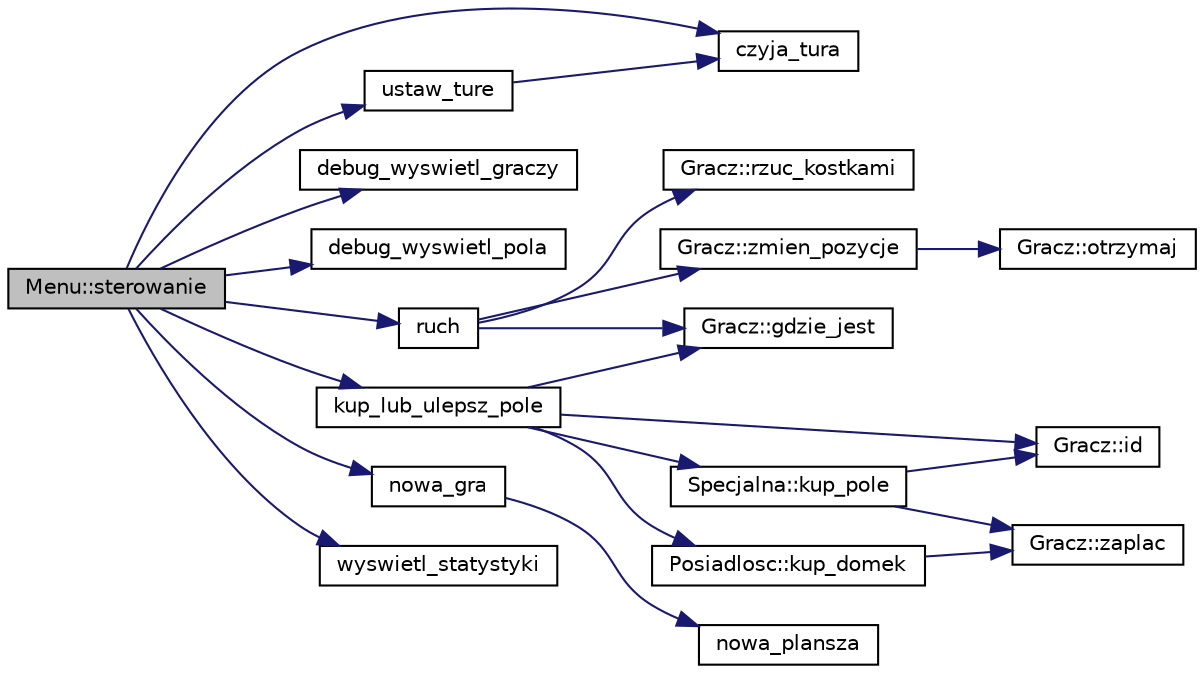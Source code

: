 digraph "Menu::sterowanie"
{
 // LATEX_PDF_SIZE
  edge [fontname="Helvetica",fontsize="10",labelfontname="Helvetica",labelfontsize="10"];
  node [fontname="Helvetica",fontsize="10",shape=record];
  rankdir="LR";
  Node1 [label="Menu::sterowanie",height=0.2,width=0.4,color="black", fillcolor="grey75", style="filled", fontcolor="black",tooltip="obsluguje sterowanie grą"];
  Node1 -> Node2 [color="midnightblue",fontsize="10",style="solid",fontname="Helvetica"];
  Node2 [label="czyja_tura",height=0.2,width=0.4,color="black", fillcolor="white", style="filled",URL="$funkcje_8cpp.html#aad3740b86a4266978288aafec74dffb8",tooltip="zwraca identyfikator gracza, który ma turę"];
  Node1 -> Node3 [color="midnightblue",fontsize="10",style="solid",fontname="Helvetica"];
  Node3 [label="debug_wyswietl_graczy",height=0.2,width=0.4,color="black", fillcolor="white", style="filled",URL="$funkcje_8cpp.html#a6c5dcb0a1f5377d9dca7485b7656a650",tooltip="(DEBUG) wyświetla statystyki graczy w konsoli"];
  Node1 -> Node4 [color="midnightblue",fontsize="10",style="solid",fontname="Helvetica"];
  Node4 [label="debug_wyswietl_pola",height=0.2,width=0.4,color="black", fillcolor="white", style="filled",URL="$funkcje_8cpp.html#aff901c8ca46e154c08af4be938348a4e",tooltip="(DEBUG) wyświetla parametry pól w konsoli"];
  Node1 -> Node5 [color="midnightblue",fontsize="10",style="solid",fontname="Helvetica"];
  Node5 [label="kup_lub_ulepsz_pole",height=0.2,width=0.4,color="black", fillcolor="white", style="filled",URL="$funkcje_8cpp.html#a151549d2ec4f2ccde96af85cbbc33669",tooltip="kupuje lub ulepsza pole"];
  Node5 -> Node6 [color="midnightblue",fontsize="10",style="solid",fontname="Helvetica"];
  Node6 [label="Gracz::gdzie_jest",height=0.2,width=0.4,color="black", fillcolor="white", style="filled",URL="$class_gracz.html#afdc9d50cee093657a5e1739897221efe",tooltip="zwraca pozycje na ktorej znajduje sie gracz"];
  Node5 -> Node7 [color="midnightblue",fontsize="10",style="solid",fontname="Helvetica"];
  Node7 [label="Gracz::id",height=0.2,width=0.4,color="black", fillcolor="white", style="filled",URL="$class_gracz.html#a858548ee9ace1ac7acc8a744a34420f8",tooltip="zwraca identyfikator gracza"];
  Node5 -> Node8 [color="midnightblue",fontsize="10",style="solid",fontname="Helvetica"];
  Node8 [label="Posiadlosc::kup_domek",height=0.2,width=0.4,color="black", fillcolor="white", style="filled",URL="$class_posiadlosc.html#a4751faea37ac76af6db2278bae58bdb4",tooltip="kupuje domek na polu"];
  Node8 -> Node9 [color="midnightblue",fontsize="10",style="solid",fontname="Helvetica"];
  Node9 [label="Gracz::zaplac",height=0.2,width=0.4,color="black", fillcolor="white", style="filled",URL="$class_gracz.html#a18b1e1c55fe64c923060f8d627884002",tooltip="gracz placi podana kwote do banku"];
  Node5 -> Node10 [color="midnightblue",fontsize="10",style="solid",fontname="Helvetica"];
  Node10 [label="Specjalna::kup_pole",height=0.2,width=0.4,color="black", fillcolor="white", style="filled",URL="$class_specjalna.html#a23940b15662794ce9b7a2d49bb2a6e2a",tooltip="sprzedaje pole graczowi"];
  Node10 -> Node7 [color="midnightblue",fontsize="10",style="solid",fontname="Helvetica"];
  Node10 -> Node9 [color="midnightblue",fontsize="10",style="solid",fontname="Helvetica"];
  Node1 -> Node11 [color="midnightblue",fontsize="10",style="solid",fontname="Helvetica"];
  Node11 [label="nowa_gra",height=0.2,width=0.4,color="black", fillcolor="white", style="filled",URL="$funkcje_8cpp.html#aacdd8db249aaae4d90457f4ab5b0ac8d",tooltip="tworzy nową grę"];
  Node11 -> Node12 [color="midnightblue",fontsize="10",style="solid",fontname="Helvetica"];
  Node12 [label="nowa_plansza",height=0.2,width=0.4,color="black", fillcolor="white", style="filled",URL="$funkcje_8cpp.html#a1ac3c8d2a2c3263aa1de332344622625",tooltip="tworzy nową planszę, wczytując ją z pliku .txt"];
  Node1 -> Node13 [color="midnightblue",fontsize="10",style="solid",fontname="Helvetica"];
  Node13 [label="ruch",height=0.2,width=0.4,color="black", fillcolor="white", style="filled",URL="$funkcje_8cpp.html#a7d91e89f12034613f087bae2cfc11bc8",tooltip="funkcja odpowiadająca za ruch gracza w jego turze"];
  Node13 -> Node6 [color="midnightblue",fontsize="10",style="solid",fontname="Helvetica"];
  Node13 -> Node14 [color="midnightblue",fontsize="10",style="solid",fontname="Helvetica"];
  Node14 [label="Gracz::rzuc_kostkami",height=0.2,width=0.4,color="black", fillcolor="white", style="filled",URL="$class_gracz.html#a9f5ee97ace374124b736081d70140c54",tooltip="zwraca liczbe wyrzucona przez gracza(2-12)"];
  Node13 -> Node15 [color="midnightblue",fontsize="10",style="solid",fontname="Helvetica"];
  Node15 [label="Gracz::zmien_pozycje",height=0.2,width=0.4,color="black", fillcolor="white", style="filled",URL="$class_gracz.html#ae82af23c4fc8f34ed844cd0d95579374",tooltip="zmienia pozycje gracza o podana odleglosc"];
  Node15 -> Node16 [color="midnightblue",fontsize="10",style="solid",fontname="Helvetica"];
  Node16 [label="Gracz::otrzymaj",height=0.2,width=0.4,color="black", fillcolor="white", style="filled",URL="$class_gracz.html#adc70b43039dcdfe80daf97e4fae8f994",tooltip="gracz otrzymuje podana kwote od banku"];
  Node1 -> Node17 [color="midnightblue",fontsize="10",style="solid",fontname="Helvetica"];
  Node17 [label="ustaw_ture",height=0.2,width=0.4,color="black", fillcolor="white", style="filled",URL="$funkcje_8cpp.html#a9d7318e79c83ccf050bfa9402f9913e5",tooltip="ustawia turę kolejnemu graczowi, który nie jest bankrutem przy okazji usuwa ewentualne błędy w system..."];
  Node17 -> Node2 [color="midnightblue",fontsize="10",style="solid",fontname="Helvetica"];
  Node1 -> Node18 [color="midnightblue",fontsize="10",style="solid",fontname="Helvetica"];
  Node18 [label="wyswietl_statystyki",height=0.2,width=0.4,color="black", fillcolor="white", style="filled",URL="$funkcje_8cpp.html#a2e1aa7df110079d123f7a6384f7ab4a8",tooltip="wyświetla statystyki graczy(identyfikator i stan konta)"];
}
